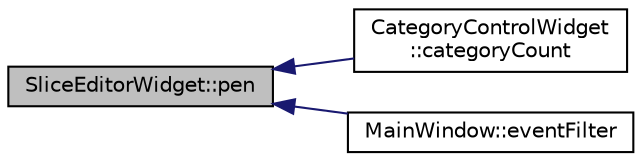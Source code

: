 digraph "SliceEditorWidget::pen"
{
  edge [fontname="Helvetica",fontsize="10",labelfontname="Helvetica",labelfontsize="10"];
  node [fontname="Helvetica",fontsize="10",shape=record];
  rankdir="LR";
  Node138 [label="SliceEditorWidget::pen",height=0.2,width=0.4,color="black", fillcolor="grey75", style="filled", fontcolor="black"];
  Node138 -> Node139 [dir="back",color="midnightblue",fontsize="10",style="solid",fontname="Helvetica"];
  Node139 [label="CategoryControlWidget\l::categoryCount",height=0.2,width=0.4,color="black", fillcolor="white", style="filled",URL="$class_category_control_widget.html#aad862c247bffd2f918f6c3fd8933a6b6",tooltip="Returns the number of category. "];
  Node138 -> Node140 [dir="back",color="midnightblue",fontsize="10",style="solid",fontname="Helvetica"];
  Node140 [label="MainWindow::eventFilter",height=0.2,width=0.4,color="black", fillcolor="white", style="filled",URL="$class_main_window.html#ade305265b2120df2489a5ebeb07ebbe1"];
}

